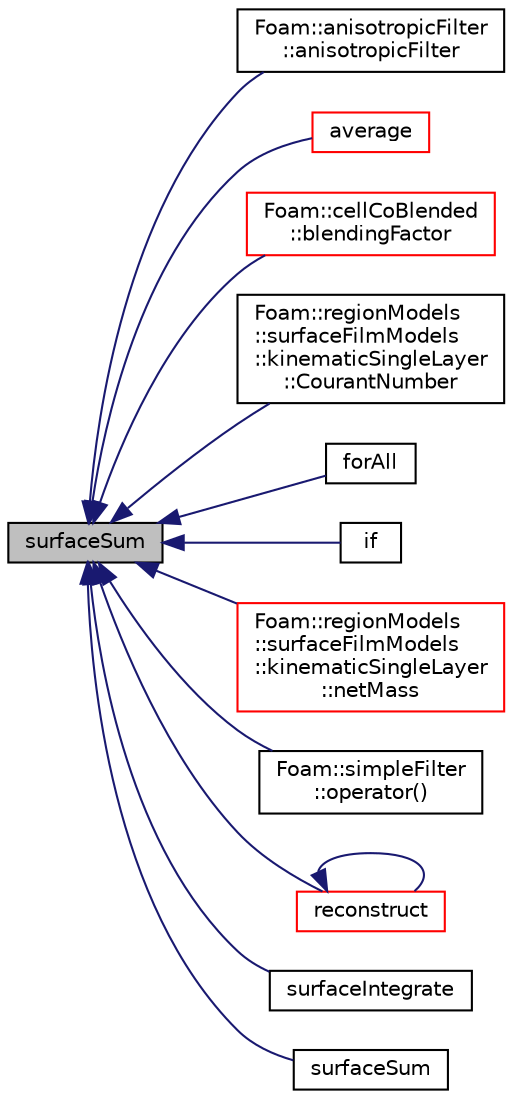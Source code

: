 digraph "surfaceSum"
{
  bgcolor="transparent";
  edge [fontname="Helvetica",fontsize="10",labelfontname="Helvetica",labelfontsize="10"];
  node [fontname="Helvetica",fontsize="10",shape=record];
  rankdir="LR";
  Node1 [label="surfaceSum",height=0.2,width=0.4,color="black", fillcolor="grey75", style="filled", fontcolor="black"];
  Node1 -> Node2 [dir="back",color="midnightblue",fontsize="10",style="solid",fontname="Helvetica"];
  Node2 [label="Foam::anisotropicFilter\l::anisotropicFilter",height=0.2,width=0.4,color="black",URL="$a00056.html#a1054a3bdd9be3f4b6109caf21ffcf3b9",tooltip="Construct from components. "];
  Node1 -> Node3 [dir="back",color="midnightblue",fontsize="10",style="solid",fontname="Helvetica"];
  Node3 [label="average",height=0.2,width=0.4,color="red",URL="$a10922.html#a081533edd829853720cd0cbb61c5d49f",tooltip="Area-weighted average a surfaceField creating a volField. "];
  Node1 -> Node4 [dir="back",color="midnightblue",fontsize="10",style="solid",fontname="Helvetica"];
  Node4 [label="Foam::cellCoBlended\l::blendingFactor",height=0.2,width=0.4,color="red",URL="$a00201.html#a82617bba2d0f481ec5866b91793d5703",tooltip="Return the face-based blending factor. "];
  Node1 -> Node5 [dir="back",color="midnightblue",fontsize="10",style="solid",fontname="Helvetica"];
  Node5 [label="Foam::regionModels\l::surfaceFilmModels\l::kinematicSingleLayer\l::CourantNumber",height=0.2,width=0.4,color="black",URL="$a01258.html#abc2fa8b7b02b27cfd575364b4d62eeb8",tooltip="Courant number evaluation. "];
  Node1 -> Node6 [dir="back",color="midnightblue",fontsize="10",style="solid",fontname="Helvetica"];
  Node6 [label="forAll",height=0.2,width=0.4,color="black",URL="$a03261.html#a3a6dfa236873b1e0df07a723bccf5222"];
  Node1 -> Node7 [dir="back",color="midnightblue",fontsize="10",style="solid",fontname="Helvetica"];
  Node7 [label="if",height=0.2,width=0.4,color="black",URL="$a03207.html#a7249a5be96007daaf6a7fea1b25c3adc"];
  Node1 -> Node8 [dir="back",color="midnightblue",fontsize="10",style="solid",fontname="Helvetica"];
  Node8 [label="Foam::regionModels\l::surfaceFilmModels\l::kinematicSingleLayer\l::netMass",height=0.2,width=0.4,color="red",URL="$a01258.html#a089f02e1b30b9a17fd7380c2ce39a0f9",tooltip="Return the net film mass available over the next integration. "];
  Node1 -> Node9 [dir="back",color="midnightblue",fontsize="10",style="solid",fontname="Helvetica"];
  Node9 [label="Foam::simpleFilter\l::operator()",height=0.2,width=0.4,color="black",URL="$a02378.html#a1049f45be815615edf57f923de15087b"];
  Node1 -> Node10 [dir="back",color="midnightblue",fontsize="10",style="solid",fontname="Helvetica"];
  Node10 [label="reconstruct",height=0.2,width=0.4,color="red",URL="$a10922.html#ad3f62a925e1c910123bc88b6572e4b78"];
  Node10 -> Node10 [dir="back",color="midnightblue",fontsize="10",style="solid",fontname="Helvetica"];
  Node1 -> Node11 [dir="back",color="midnightblue",fontsize="10",style="solid",fontname="Helvetica"];
  Node11 [label="surfaceIntegrate",height=0.2,width=0.4,color="black",URL="$a10922.html#a5c11936060a8fa3f79c85598a0f7fc3e"];
  Node1 -> Node12 [dir="back",color="midnightblue",fontsize="10",style="solid",fontname="Helvetica"];
  Node12 [label="surfaceSum",height=0.2,width=0.4,color="black",URL="$a10922.html#afd31133c3fadac260a2df0fd217e5b77"];
}
